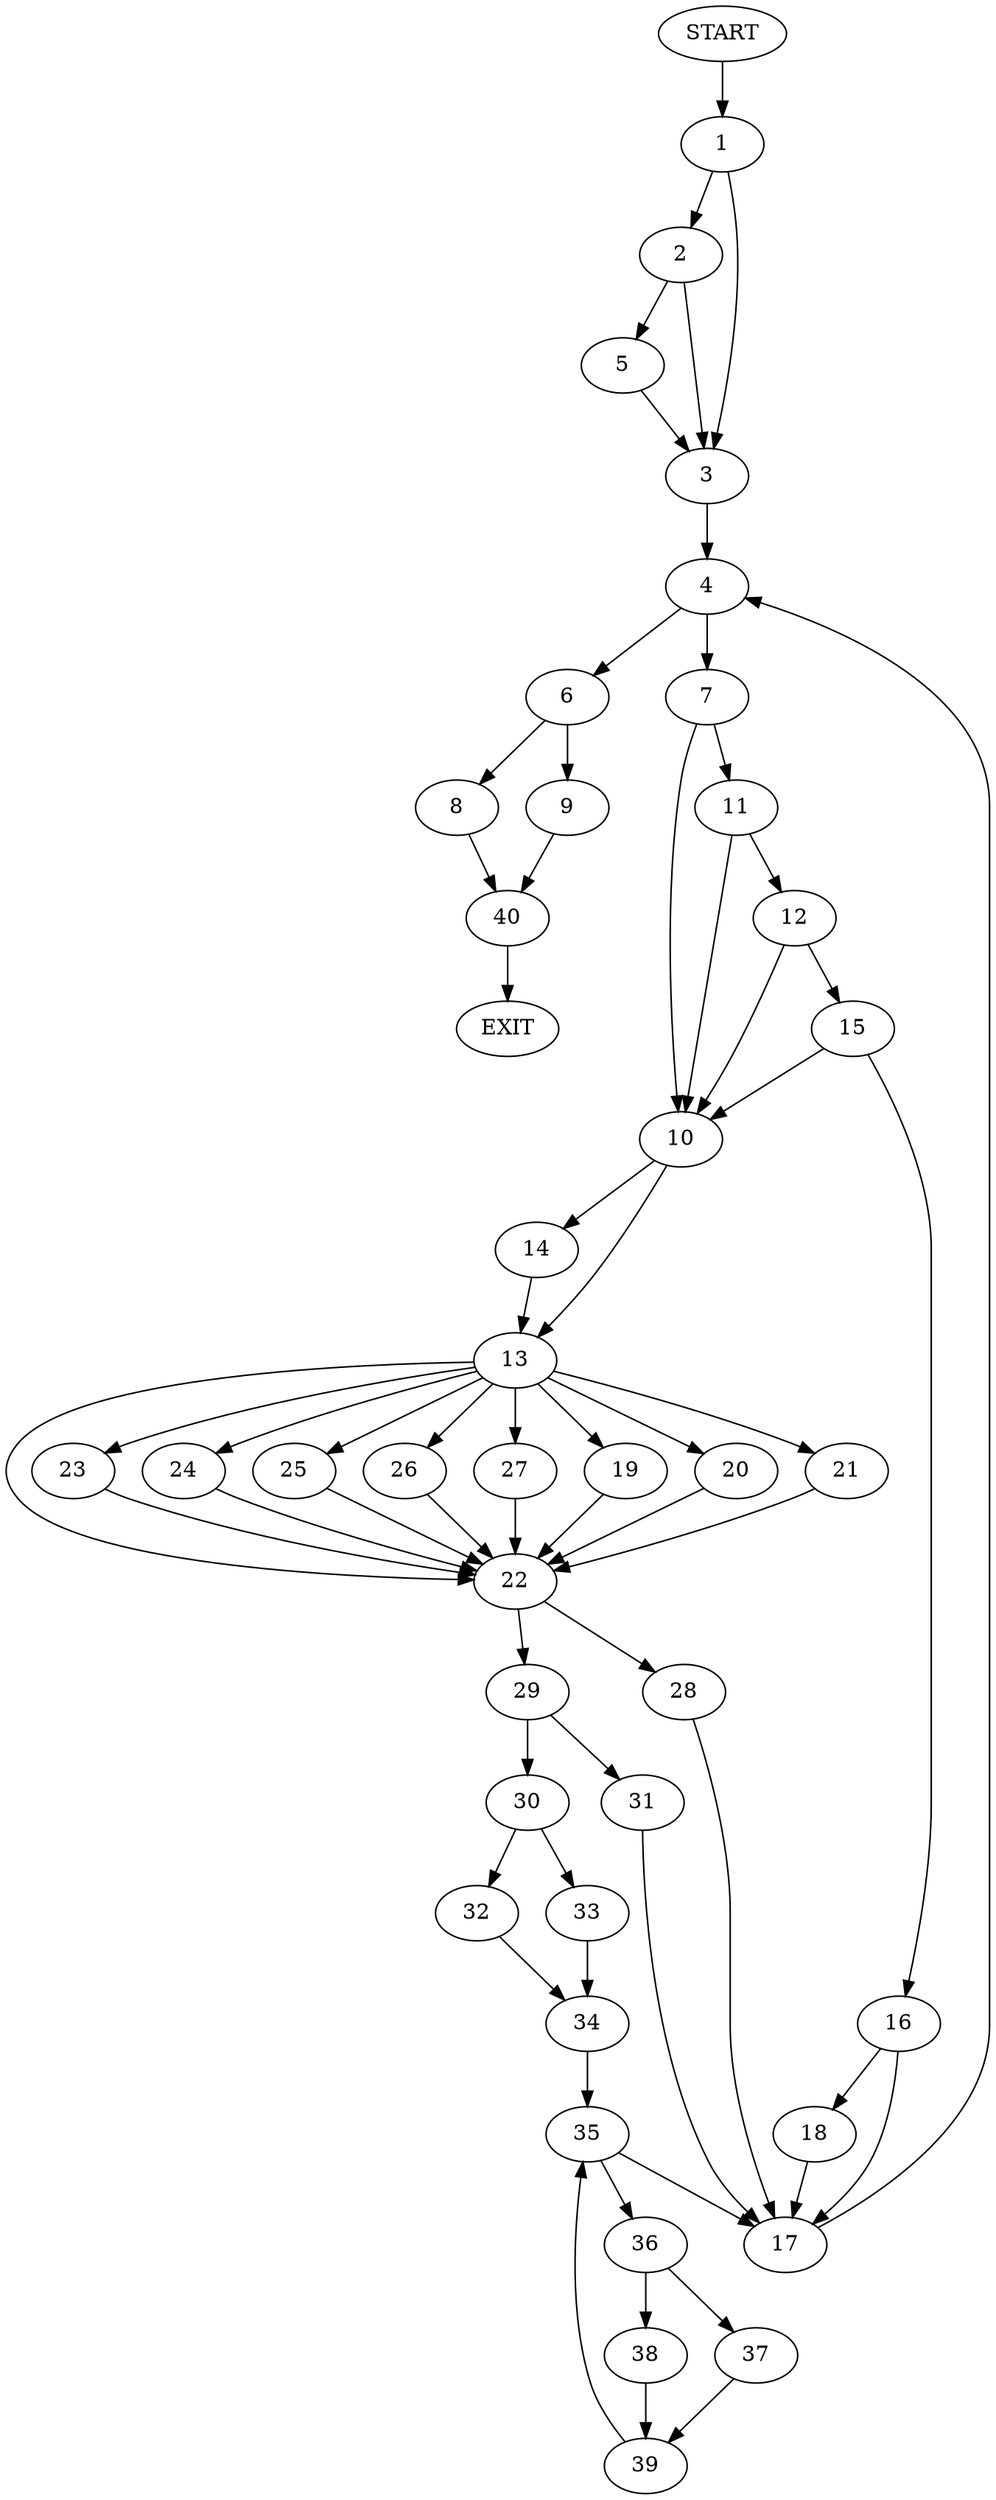 digraph {
0 [label="START"]
41 [label="EXIT"]
0 -> 1
1 -> 2
1 -> 3
3 -> 4
2 -> 5
2 -> 3
5 -> 3
4 -> 6
4 -> 7
6 -> 8
6 -> 9
7 -> 10
7 -> 11
11 -> 10
11 -> 12
10 -> 13
10 -> 14
12 -> 15
12 -> 10
15 -> 10
15 -> 16
16 -> 17
16 -> 18
18 -> 17
17 -> 4
14 -> 13
13 -> 19
13 -> 20
13 -> 21
13 -> 22
13 -> 23
13 -> 24
13 -> 25
13 -> 26
13 -> 27
26 -> 22
24 -> 22
22 -> 28
22 -> 29
20 -> 22
23 -> 22
19 -> 22
25 -> 22
27 -> 22
21 -> 22
29 -> 30
29 -> 31
28 -> 17
31 -> 17
30 -> 32
30 -> 33
33 -> 34
32 -> 34
34 -> 35
35 -> 17
35 -> 36
36 -> 37
36 -> 38
37 -> 39
38 -> 39
39 -> 35
8 -> 40
9 -> 40
40 -> 41
}
